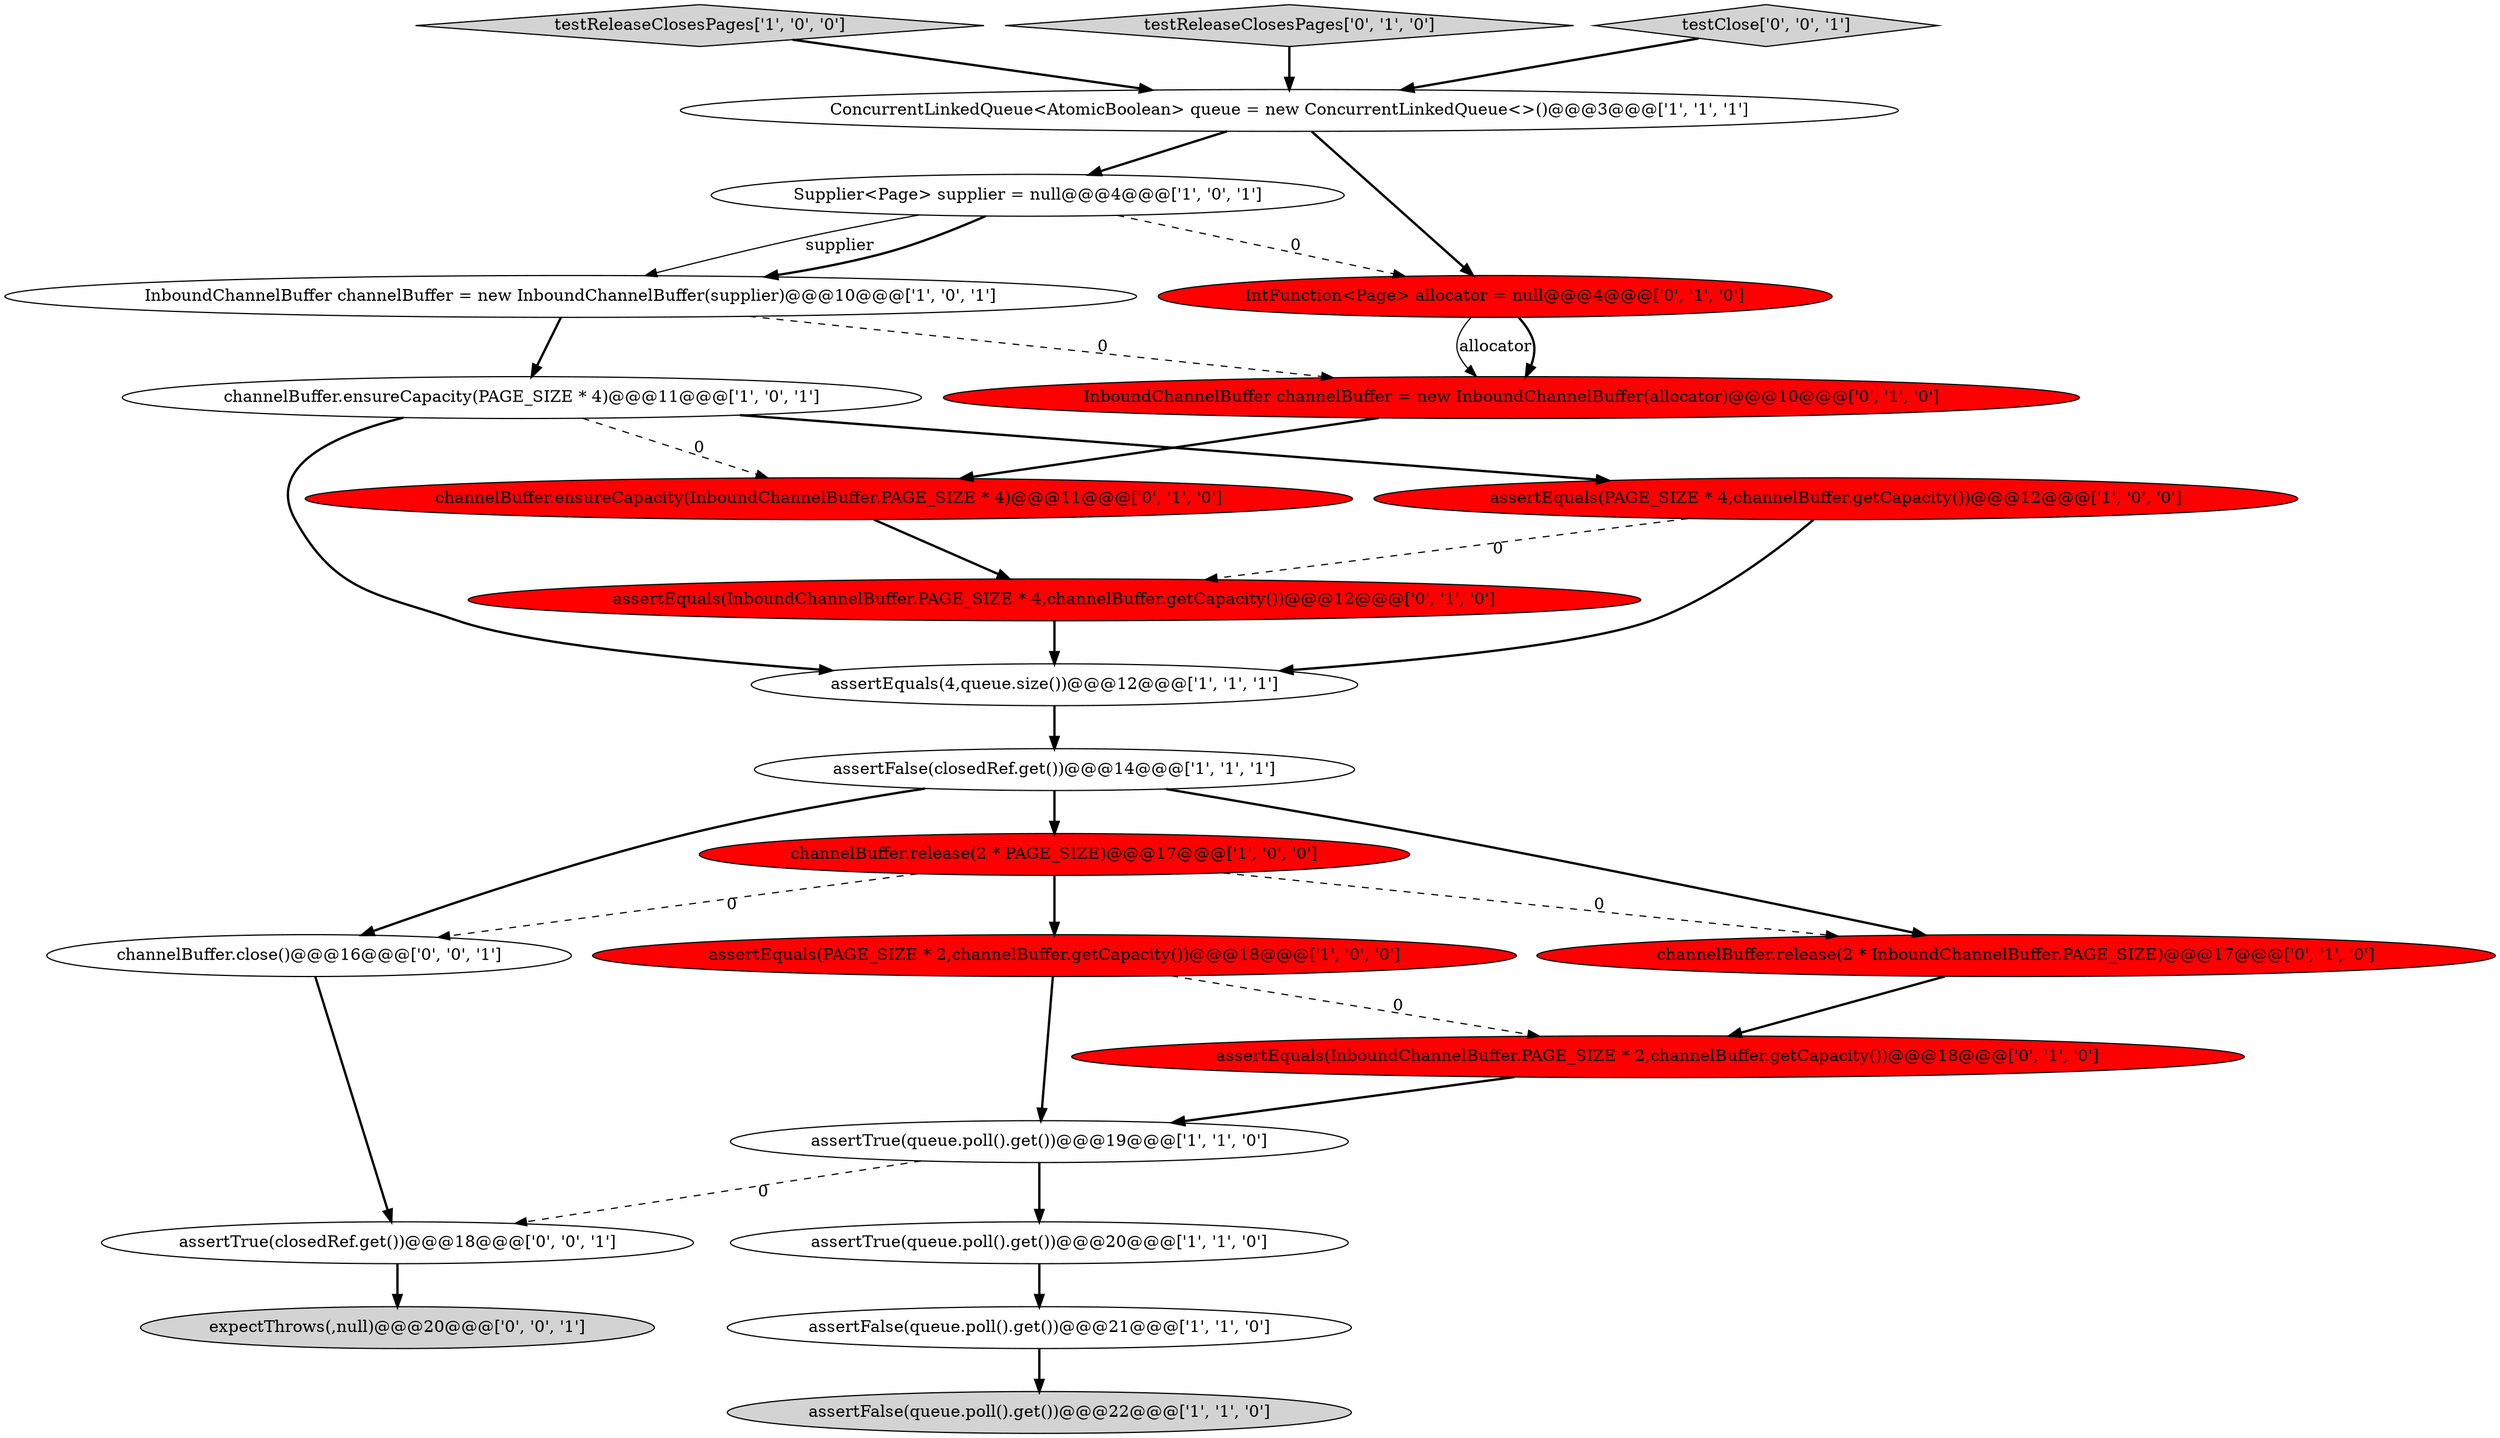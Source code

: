 digraph {
3 [style = filled, label = "assertEquals(4,queue.size())@@@12@@@['1', '1', '1']", fillcolor = white, shape = ellipse image = "AAA0AAABBB1BBB"];
8 [style = filled, label = "testReleaseClosesPages['1', '0', '0']", fillcolor = lightgray, shape = diamond image = "AAA0AAABBB1BBB"];
13 [style = filled, label = "assertTrue(queue.poll().get())@@@20@@@['1', '1', '0']", fillcolor = white, shape = ellipse image = "AAA0AAABBB1BBB"];
0 [style = filled, label = "assertEquals(PAGE_SIZE * 4,channelBuffer.getCapacity())@@@12@@@['1', '0', '0']", fillcolor = red, shape = ellipse image = "AAA1AAABBB1BBB"];
19 [style = filled, label = "assertEquals(InboundChannelBuffer.PAGE_SIZE * 2,channelBuffer.getCapacity())@@@18@@@['0', '1', '0']", fillcolor = red, shape = ellipse image = "AAA1AAABBB2BBB"];
7 [style = filled, label = "assertFalse(closedRef.get())@@@14@@@['1', '1', '1']", fillcolor = white, shape = ellipse image = "AAA0AAABBB1BBB"];
6 [style = filled, label = "channelBuffer.ensureCapacity(PAGE_SIZE * 4)@@@11@@@['1', '0', '1']", fillcolor = white, shape = ellipse image = "AAA0AAABBB1BBB"];
11 [style = filled, label = "ConcurrentLinkedQueue<AtomicBoolean> queue = new ConcurrentLinkedQueue<>()@@@3@@@['1', '1', '1']", fillcolor = white, shape = ellipse image = "AAA0AAABBB1BBB"];
24 [style = filled, label = "channelBuffer.close()@@@16@@@['0', '0', '1']", fillcolor = white, shape = ellipse image = "AAA0AAABBB3BBB"];
4 [style = filled, label = "InboundChannelBuffer channelBuffer = new InboundChannelBuffer(supplier)@@@10@@@['1', '0', '1']", fillcolor = white, shape = ellipse image = "AAA0AAABBB1BBB"];
10 [style = filled, label = "channelBuffer.release(2 * PAGE_SIZE)@@@17@@@['1', '0', '0']", fillcolor = red, shape = ellipse image = "AAA1AAABBB1BBB"];
9 [style = filled, label = "Supplier<Page> supplier = null@@@4@@@['1', '0', '1']", fillcolor = white, shape = ellipse image = "AAA0AAABBB1BBB"];
20 [style = filled, label = "IntFunction<Page> allocator = null@@@4@@@['0', '1', '0']", fillcolor = red, shape = ellipse image = "AAA1AAABBB2BBB"];
12 [style = filled, label = "assertTrue(queue.poll().get())@@@19@@@['1', '1', '0']", fillcolor = white, shape = ellipse image = "AAA0AAABBB1BBB"];
18 [style = filled, label = "channelBuffer.ensureCapacity(InboundChannelBuffer.PAGE_SIZE * 4)@@@11@@@['0', '1', '0']", fillcolor = red, shape = ellipse image = "AAA1AAABBB2BBB"];
15 [style = filled, label = "assertEquals(InboundChannelBuffer.PAGE_SIZE * 4,channelBuffer.getCapacity())@@@12@@@['0', '1', '0']", fillcolor = red, shape = ellipse image = "AAA1AAABBB2BBB"];
1 [style = filled, label = "assertEquals(PAGE_SIZE * 2,channelBuffer.getCapacity())@@@18@@@['1', '0', '0']", fillcolor = red, shape = ellipse image = "AAA1AAABBB1BBB"];
16 [style = filled, label = "testReleaseClosesPages['0', '1', '0']", fillcolor = lightgray, shape = diamond image = "AAA0AAABBB2BBB"];
5 [style = filled, label = "assertFalse(queue.poll().get())@@@22@@@['1', '1', '0']", fillcolor = lightgray, shape = ellipse image = "AAA0AAABBB1BBB"];
17 [style = filled, label = "InboundChannelBuffer channelBuffer = new InboundChannelBuffer(allocator)@@@10@@@['0', '1', '0']", fillcolor = red, shape = ellipse image = "AAA1AAABBB2BBB"];
14 [style = filled, label = "channelBuffer.release(2 * InboundChannelBuffer.PAGE_SIZE)@@@17@@@['0', '1', '0']", fillcolor = red, shape = ellipse image = "AAA1AAABBB2BBB"];
23 [style = filled, label = "testClose['0', '0', '1']", fillcolor = lightgray, shape = diamond image = "AAA0AAABBB3BBB"];
22 [style = filled, label = "expectThrows(,null)@@@20@@@['0', '0', '1']", fillcolor = lightgray, shape = ellipse image = "AAA0AAABBB3BBB"];
2 [style = filled, label = "assertFalse(queue.poll().get())@@@21@@@['1', '1', '0']", fillcolor = white, shape = ellipse image = "AAA0AAABBB1BBB"];
21 [style = filled, label = "assertTrue(closedRef.get())@@@18@@@['0', '0', '1']", fillcolor = white, shape = ellipse image = "AAA0AAABBB3BBB"];
0->3 [style = bold, label=""];
9->20 [style = dashed, label="0"];
11->20 [style = bold, label=""];
6->3 [style = bold, label=""];
20->17 [style = solid, label="allocator"];
20->17 [style = bold, label=""];
16->11 [style = bold, label=""];
19->12 [style = bold, label=""];
4->17 [style = dashed, label="0"];
4->6 [style = bold, label=""];
7->10 [style = bold, label=""];
9->4 [style = bold, label=""];
1->19 [style = dashed, label="0"];
18->15 [style = bold, label=""];
0->15 [style = dashed, label="0"];
14->19 [style = bold, label=""];
6->0 [style = bold, label=""];
11->9 [style = bold, label=""];
15->3 [style = bold, label=""];
12->21 [style = dashed, label="0"];
6->18 [style = dashed, label="0"];
7->14 [style = bold, label=""];
12->13 [style = bold, label=""];
7->24 [style = bold, label=""];
3->7 [style = bold, label=""];
24->21 [style = bold, label=""];
21->22 [style = bold, label=""];
1->12 [style = bold, label=""];
9->4 [style = solid, label="supplier"];
23->11 [style = bold, label=""];
10->1 [style = bold, label=""];
8->11 [style = bold, label=""];
10->24 [style = dashed, label="0"];
10->14 [style = dashed, label="0"];
17->18 [style = bold, label=""];
2->5 [style = bold, label=""];
13->2 [style = bold, label=""];
}

